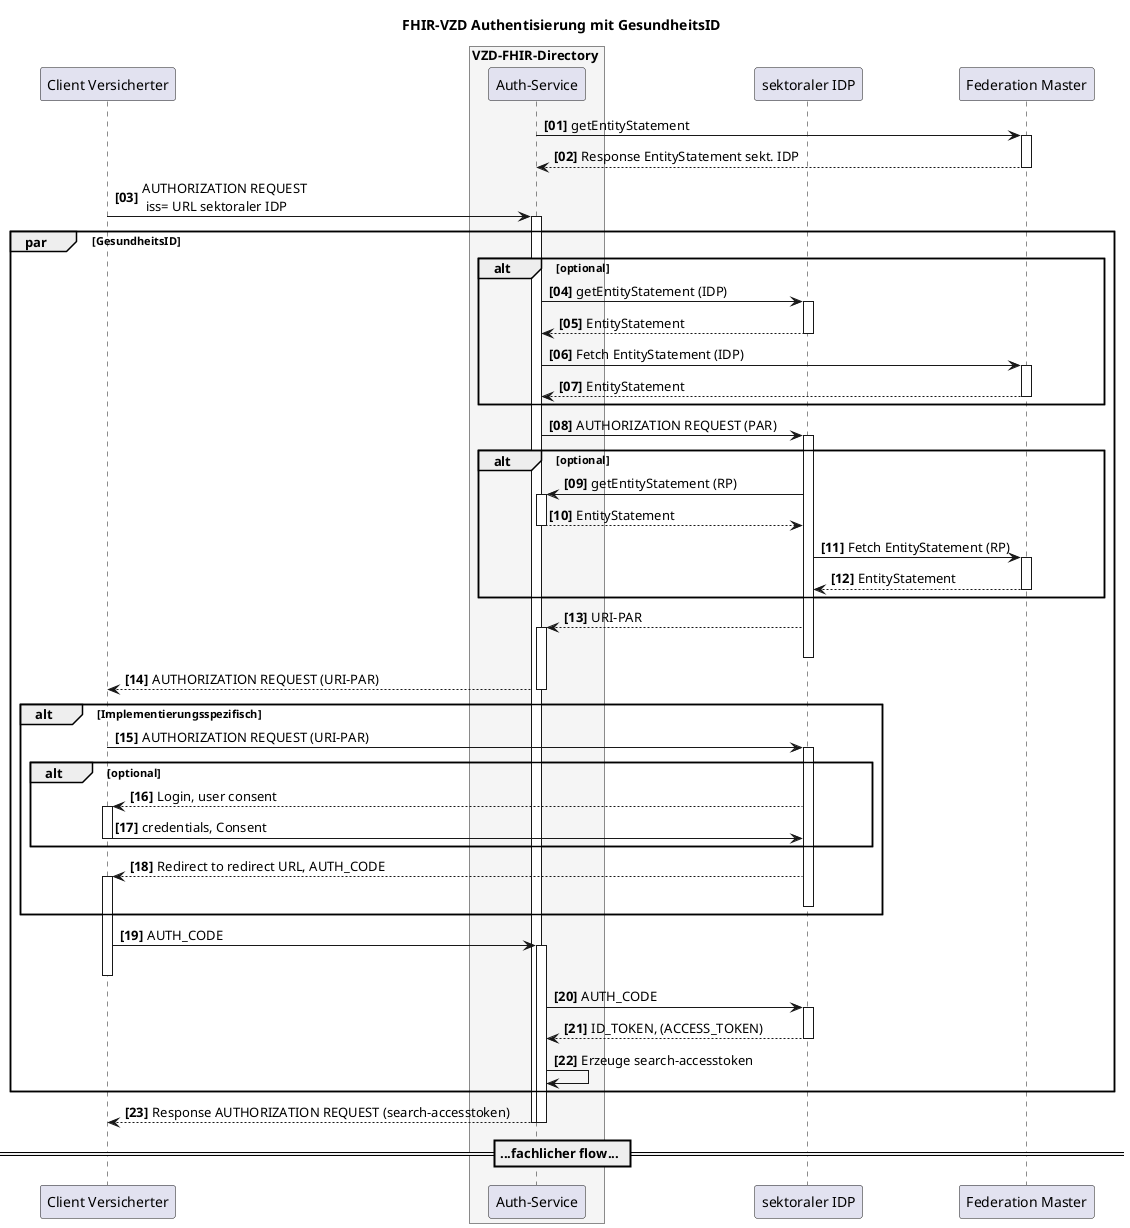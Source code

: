 @startuml
autonumber 1 1 "<b>[00]"
title "FHIR-VZD Authentisierung mit GesundheitsID"

participant VClient as "Client Versicherter"

box VZD-FHIR-Directory #WhiteSmoke
    participant "Auth-Service" as VzdAuth
end box
participant sekIDP as "sektoraler IDP" 
participant "Federation Master" as fedMaster


VzdAuth->fedMaster++: getEntityStatement
fedMaster-->VzdAuth: Response EntityStatement sekt. IDP
deactivate fedMaster

VClient->VzdAuth++: AUTHORIZATION REQUEST \n iss= URL sektoraler IDP

par GesundheitsID

alt optional
VzdAuth->sekIDP++: getEntityStatement (IDP)
sekIDP-->VzdAuth: EntityStatement
deactivate sekIDP
VzdAuth->fedMaster++: Fetch EntityStatement (IDP)
fedMaster-->VzdAuth: EntityStatement
deactivate fedMaster
end

VzdAuth->sekIDP++: AUTHORIZATION REQUEST (PAR)

alt optional
sekIDP->VzdAuth++: getEntityStatement (RP)
VzdAuth-->sekIDP: EntityStatement
deactivate VzdAuth
sekIDP->fedMaster++: Fetch EntityStatement (RP)
fedMaster-->sekIDP: EntityStatement
deactivate fedMaster
end

sekIDP-->VzdAuth++: URI-PAR
deactivate sekIDP

VzdAuth-->VClient: AUTHORIZATION REQUEST (URI-PAR)
deactivate VzdAuth

alt Implementierungsspezifisch
VClient->sekIDP++:  AUTHORIZATION REQUEST (URI-PAR)

alt optional
sekIDP-->VClient++: Login, user consent
VClient->sekIDP: credentials, Consent
deactivate VClient

deactivate fedMaster
end

sekIDP-->VClient++: Redirect to redirect URL, AUTH_CODE
deactivate sekIDP

end

VClient->VzdAuth++: AUTH_CODE
deactivate VClient
VzdAuth->sekIDP++: AUTH_CODE
sekIDP-->VzdAuth: ID_TOKEN, (ACCESS_TOKEN)
deactivate sekIDP
VzdAuth->VzdAuth: Erzeuge search-accesstoken

end

VzdAuth-->VClient: Response AUTHORIZATION REQUEST (search-accesstoken)
deactivate VzdAuth
deactivate VzdAuth

== ...fachlicher flow... ==
@enduml